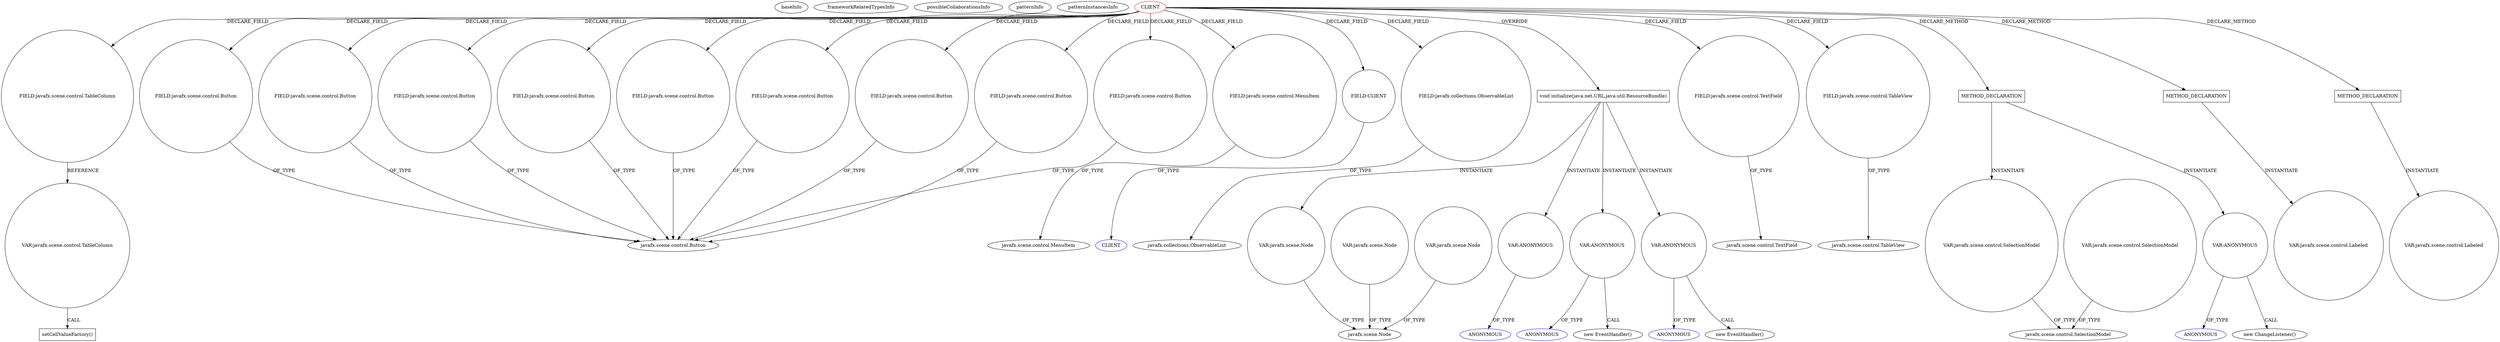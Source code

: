 digraph {
baseInfo[graphId=387,category="pattern",isAnonymous=false,possibleRelation=false]
frameworkRelatedTypesInfo[]
possibleCollaborationsInfo[]
patternInfo[frequency=2.0,patternRootClient=0]
patternInstancesInfo[0="hock323-eventManager~/hock323-eventManager/EventManager-master/src/eventManager/controller/pokerTournament/TournamentController.java~TournamentController~3009",1="bianconejo-CEFX~/bianconejo-CEFX/CEFX-master/src/cefx/CEPrincipalController.java~CEPrincipalController~2114"]
144[label="FIELD:javafx.scene.control.TableColumn",vertexType="FIELD_DECLARATION",isFrameworkType=false,shape=circle]
0[label="CLIENT",vertexType="ROOT_CLIENT_CLASS_DECLARATION",isFrameworkType=false,color=red]
14[label="FIELD:javafx.scene.control.Button",vertexType="FIELD_DECLARATION",isFrameworkType=false,shape=circle]
52[label="FIELD:javafx.scene.control.Button",vertexType="FIELD_DECLARATION",isFrameworkType=false,shape=circle]
81[label="FIELD:javafx.scene.control.Button",vertexType="FIELD_DECLARATION",isFrameworkType=false,shape=circle]
140[label="FIELD:javafx.scene.control.Button",vertexType="FIELD_DECLARATION",isFrameworkType=false,shape=circle]
8[label="FIELD:javafx.scene.control.Button",vertexType="FIELD_DECLARATION",isFrameworkType=false,shape=circle]
142[label="FIELD:javafx.scene.control.Button",vertexType="FIELD_DECLARATION",isFrameworkType=false,shape=circle]
10[label="FIELD:javafx.scene.control.Button",vertexType="FIELD_DECLARATION",isFrameworkType=false,shape=circle]
79[label="FIELD:javafx.scene.control.Button",vertexType="FIELD_DECLARATION",isFrameworkType=false,shape=circle]
48[label="FIELD:javafx.scene.control.Button",vertexType="FIELD_DECLARATION",isFrameworkType=false,shape=circle]
102[label="FIELD:javafx.scene.control.MenuItem",vertexType="FIELD_DECLARATION",isFrameworkType=false,shape=circle]
89[label="FIELD:CLIENT",vertexType="FIELD_DECLARATION",isFrameworkType=false,shape=circle]
146[label="FIELD:javafx.collections.ObservableList",vertexType="FIELD_DECLARATION",isFrameworkType=false,shape=circle]
147[label="javafx.collections.ObservableList",vertexType="FRAMEWORK_INTERFACE_TYPE",isFrameworkType=false]
103[label="javafx.scene.control.MenuItem",vertexType="FRAMEWORK_CLASS_TYPE",isFrameworkType=false]
152[label="void initialize(java.net.URL,java.util.ResourceBundle)",vertexType="OVERRIDING_METHOD_DECLARATION",isFrameworkType=false,shape=box]
5[label="javafx.scene.control.Button",vertexType="FRAMEWORK_CLASS_TYPE",isFrameworkType=false]
6[label="FIELD:javafx.scene.control.TextField",vertexType="FIELD_DECLARATION",isFrameworkType=false,shape=circle]
90[label="CLIENT",vertexType="REFERENCE_CLIENT_CLASS_DECLARATION",isFrameworkType=false,color=blue]
211[label="VAR:javafx.scene.Node",vertexType="VARIABLE_EXPRESION",isFrameworkType=false,shape=circle]
189[label="javafx.scene.Node",vertexType="FRAMEWORK_CLASS_TYPE",isFrameworkType=false]
506[label="VAR:javafx.scene.Node",vertexType="VARIABLE_EXPRESION",isFrameworkType=false,shape=circle]
184[label="VAR:ANONYMOUS",vertexType="VARIABLE_EXPRESION",isFrameworkType=false,shape=circle]
259[label="VAR:ANONYMOUS",vertexType="VARIABLE_EXPRESION",isFrameworkType=false,shape=circle]
319[label="VAR:ANONYMOUS",vertexType="VARIABLE_EXPRESION",isFrameworkType=false,shape=circle]
7[label="javafx.scene.control.TextField",vertexType="FRAMEWORK_CLASS_TYPE",isFrameworkType=false]
260[label="ANONYMOUS",vertexType="REFERENCE_ANONYMOUS_DECLARATION",isFrameworkType=false,color=blue]
150[label="FIELD:javafx.scene.control.TableView",vertexType="FIELD_DECLARATION",isFrameworkType=false,shape=circle]
901[label="VAR:javafx.scene.control.TableColumn",vertexType="VARIABLE_EXPRESION",isFrameworkType=false,shape=circle]
563[label="METHOD_DECLARATION",vertexType="CLIENT_METHOD_DECLARATION",isFrameworkType=false,shape=box]
585[label="VAR:javafx.scene.control.SelectionModel",vertexType="VARIABLE_EXPRESION",isFrameworkType=false,shape=circle]
568[label="VAR:ANONYMOUS",vertexType="VARIABLE_EXPRESION",isFrameworkType=false,shape=circle]
647[label="METHOD_DECLARATION",vertexType="CLIENT_METHOD_DECLARATION",isFrameworkType=false,shape=box]
671[label="VAR:javafx.scene.control.Labeled",vertexType="VARIABLE_EXPRESION",isFrameworkType=false,shape=circle]
594[label="METHOD_DECLARATION",vertexType="CLIENT_METHOD_DECLARATION",isFrameworkType=false,shape=box]
617[label="VAR:javafx.scene.control.Labeled",vertexType="VARIABLE_EXPRESION",isFrameworkType=false,shape=circle]
569[label="ANONYMOUS",vertexType="REFERENCE_ANONYMOUS_DECLARATION",isFrameworkType=false,color=blue]
320[label="ANONYMOUS",vertexType="REFERENCE_ANONYMOUS_DECLARATION",isFrameworkType=false,color=blue]
185[label="ANONYMOUS",vertexType="REFERENCE_ANONYMOUS_DECLARATION",isFrameworkType=false,color=blue]
258[label="new EventHandler()",vertexType="CONSTRUCTOR_CALL",isFrameworkType=false]
318[label="new EventHandler()",vertexType="CONSTRUCTOR_CALL",isFrameworkType=false]
151[label="javafx.scene.control.TableView",vertexType="FRAMEWORK_CLASS_TYPE",isFrameworkType=false]
269[label="javafx.scene.control.SelectionModel",vertexType="FRAMEWORK_CLASS_TYPE",isFrameworkType=false]
924[label="VAR:javafx.scene.control.SelectionModel",vertexType="VARIABLE_EXPRESION",isFrameworkType=false,shape=circle]
567[label="new ChangeListener()",vertexType="CONSTRUCTOR_CALL",isFrameworkType=false]
902[label="setCellValueFactory()",vertexType="INSIDE_CALL",isFrameworkType=false,shape=box]
494[label="VAR:javafx.scene.Node",vertexType="VARIABLE_EXPRESION",isFrameworkType=false,shape=circle]
0->48[label="DECLARE_FIELD"]
140->5[label="OF_TYPE"]
79->5[label="OF_TYPE"]
211->189[label="OF_TYPE"]
563->568[label="INSTANTIATE"]
52->5[label="OF_TYPE"]
102->103[label="OF_TYPE"]
506->189[label="OF_TYPE"]
568->569[label="OF_TYPE"]
0->8[label="DECLARE_FIELD"]
259->260[label="OF_TYPE"]
494->189[label="OF_TYPE"]
0->89[label="DECLARE_FIELD"]
0->140[label="DECLARE_FIELD"]
142->5[label="OF_TYPE"]
89->90[label="OF_TYPE"]
901->902[label="CALL"]
14->5[label="OF_TYPE"]
48->5[label="OF_TYPE"]
259->258[label="CALL"]
152->211[label="INSTANTIATE"]
0->144[label="DECLARE_FIELD"]
8->5[label="OF_TYPE"]
152->184[label="INSTANTIATE"]
568->567[label="CALL"]
0->81[label="DECLARE_FIELD"]
319->320[label="OF_TYPE"]
0->52[label="DECLARE_FIELD"]
924->269[label="OF_TYPE"]
585->269[label="OF_TYPE"]
0->152[label="OVERRIDE"]
0->563[label="DECLARE_METHOD"]
146->147[label="OF_TYPE"]
6->7[label="OF_TYPE"]
81->5[label="OF_TYPE"]
0->10[label="DECLARE_FIELD"]
0->146[label="DECLARE_FIELD"]
0->142[label="DECLARE_FIELD"]
0->647[label="DECLARE_METHOD"]
150->151[label="OF_TYPE"]
0->14[label="DECLARE_FIELD"]
10->5[label="OF_TYPE"]
144->901[label="REFERENCE"]
647->671[label="INSTANTIATE"]
0->150[label="DECLARE_FIELD"]
152->259[label="INSTANTIATE"]
184->185[label="OF_TYPE"]
563->585[label="INSTANTIATE"]
0->6[label="DECLARE_FIELD"]
152->319[label="INSTANTIATE"]
319->318[label="CALL"]
0->79[label="DECLARE_FIELD"]
594->617[label="INSTANTIATE"]
0->102[label="DECLARE_FIELD"]
0->594[label="DECLARE_METHOD"]
}
